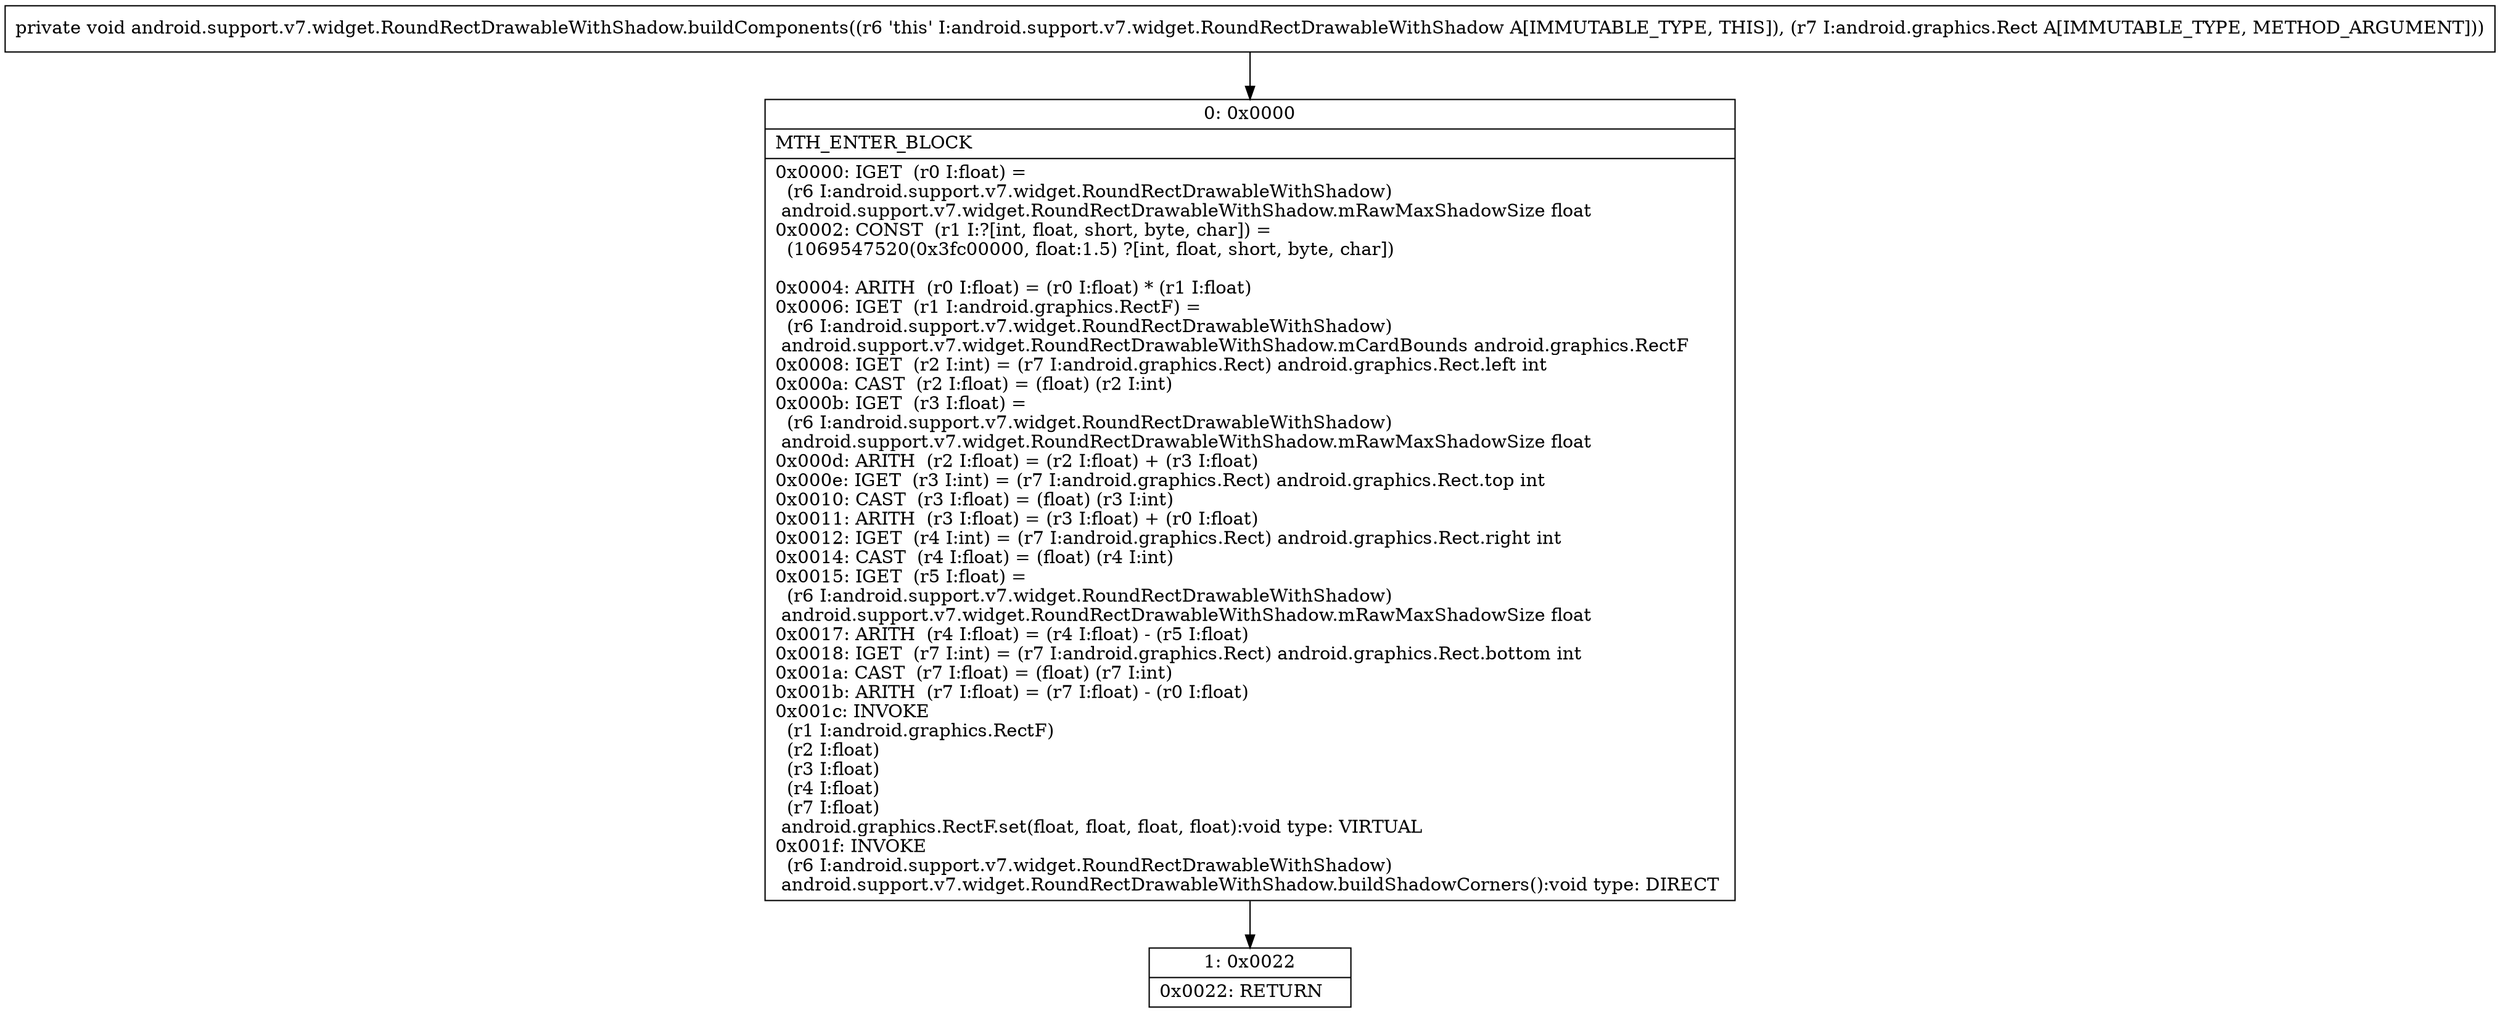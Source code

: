 digraph "CFG forandroid.support.v7.widget.RoundRectDrawableWithShadow.buildComponents(Landroid\/graphics\/Rect;)V" {
Node_0 [shape=record,label="{0\:\ 0x0000|MTH_ENTER_BLOCK\l|0x0000: IGET  (r0 I:float) = \l  (r6 I:android.support.v7.widget.RoundRectDrawableWithShadow)\l android.support.v7.widget.RoundRectDrawableWithShadow.mRawMaxShadowSize float \l0x0002: CONST  (r1 I:?[int, float, short, byte, char]) = \l  (1069547520(0x3fc00000, float:1.5) ?[int, float, short, byte, char])\l \l0x0004: ARITH  (r0 I:float) = (r0 I:float) * (r1 I:float) \l0x0006: IGET  (r1 I:android.graphics.RectF) = \l  (r6 I:android.support.v7.widget.RoundRectDrawableWithShadow)\l android.support.v7.widget.RoundRectDrawableWithShadow.mCardBounds android.graphics.RectF \l0x0008: IGET  (r2 I:int) = (r7 I:android.graphics.Rect) android.graphics.Rect.left int \l0x000a: CAST  (r2 I:float) = (float) (r2 I:int) \l0x000b: IGET  (r3 I:float) = \l  (r6 I:android.support.v7.widget.RoundRectDrawableWithShadow)\l android.support.v7.widget.RoundRectDrawableWithShadow.mRawMaxShadowSize float \l0x000d: ARITH  (r2 I:float) = (r2 I:float) + (r3 I:float) \l0x000e: IGET  (r3 I:int) = (r7 I:android.graphics.Rect) android.graphics.Rect.top int \l0x0010: CAST  (r3 I:float) = (float) (r3 I:int) \l0x0011: ARITH  (r3 I:float) = (r3 I:float) + (r0 I:float) \l0x0012: IGET  (r4 I:int) = (r7 I:android.graphics.Rect) android.graphics.Rect.right int \l0x0014: CAST  (r4 I:float) = (float) (r4 I:int) \l0x0015: IGET  (r5 I:float) = \l  (r6 I:android.support.v7.widget.RoundRectDrawableWithShadow)\l android.support.v7.widget.RoundRectDrawableWithShadow.mRawMaxShadowSize float \l0x0017: ARITH  (r4 I:float) = (r4 I:float) \- (r5 I:float) \l0x0018: IGET  (r7 I:int) = (r7 I:android.graphics.Rect) android.graphics.Rect.bottom int \l0x001a: CAST  (r7 I:float) = (float) (r7 I:int) \l0x001b: ARITH  (r7 I:float) = (r7 I:float) \- (r0 I:float) \l0x001c: INVOKE  \l  (r1 I:android.graphics.RectF)\l  (r2 I:float)\l  (r3 I:float)\l  (r4 I:float)\l  (r7 I:float)\l android.graphics.RectF.set(float, float, float, float):void type: VIRTUAL \l0x001f: INVOKE  \l  (r6 I:android.support.v7.widget.RoundRectDrawableWithShadow)\l android.support.v7.widget.RoundRectDrawableWithShadow.buildShadowCorners():void type: DIRECT \l}"];
Node_1 [shape=record,label="{1\:\ 0x0022|0x0022: RETURN   \l}"];
MethodNode[shape=record,label="{private void android.support.v7.widget.RoundRectDrawableWithShadow.buildComponents((r6 'this' I:android.support.v7.widget.RoundRectDrawableWithShadow A[IMMUTABLE_TYPE, THIS]), (r7 I:android.graphics.Rect A[IMMUTABLE_TYPE, METHOD_ARGUMENT])) }"];
MethodNode -> Node_0;
Node_0 -> Node_1;
}


